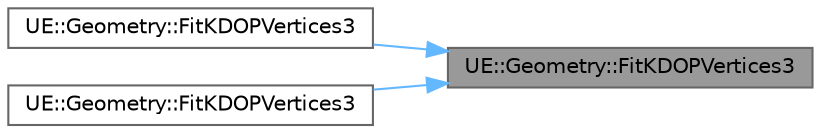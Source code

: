 digraph "UE::Geometry::FitKDOPVertices3"
{
 // INTERACTIVE_SVG=YES
 // LATEX_PDF_SIZE
  bgcolor="transparent";
  edge [fontname=Helvetica,fontsize=10,labelfontname=Helvetica,labelfontsize=10];
  node [fontname=Helvetica,fontsize=10,shape=box,height=0.2,width=0.4];
  rankdir="RL";
  Node1 [id="Node000001",label="UE::Geometry::FitKDOPVertices3",height=0.2,width=0.4,color="gray40", fillcolor="grey60", style="filled", fontcolor="black",tooltip="Compute the vertices (and optionally planes) of a k-DOP bounding convex hull containing the points re..."];
  Node1 -> Node2 [id="edge1_Node000001_Node000002",dir="back",color="steelblue1",style="solid",tooltip=" "];
  Node2 [id="Node000002",label="UE::Geometry::FitKDOPVertices3",height=0.2,width=0.4,color="grey40", fillcolor="white", style="filled",URL="$d9/d39/namespaceUE_1_1Geometry.html#a6385cb416d0d424e471365213a6f44e6",tooltip="Compute the vertices (and optionally planes) of a k-DOP bounding convex hull containing the points re..."];
  Node1 -> Node3 [id="edge2_Node000001_Node000003",dir="back",color="steelblue1",style="solid",tooltip=" "];
  Node3 [id="Node000003",label="UE::Geometry::FitKDOPVertices3",height=0.2,width=0.4,color="grey40", fillcolor="white", style="filled",URL="$d9/d39/namespaceUE_1_1Geometry.html#a13ee0afe91a4b16f1842859563688e5c",tooltip="Compute the vertices (and optionally planes) of a k-DOP bounding convex hull containing Points."];
}
